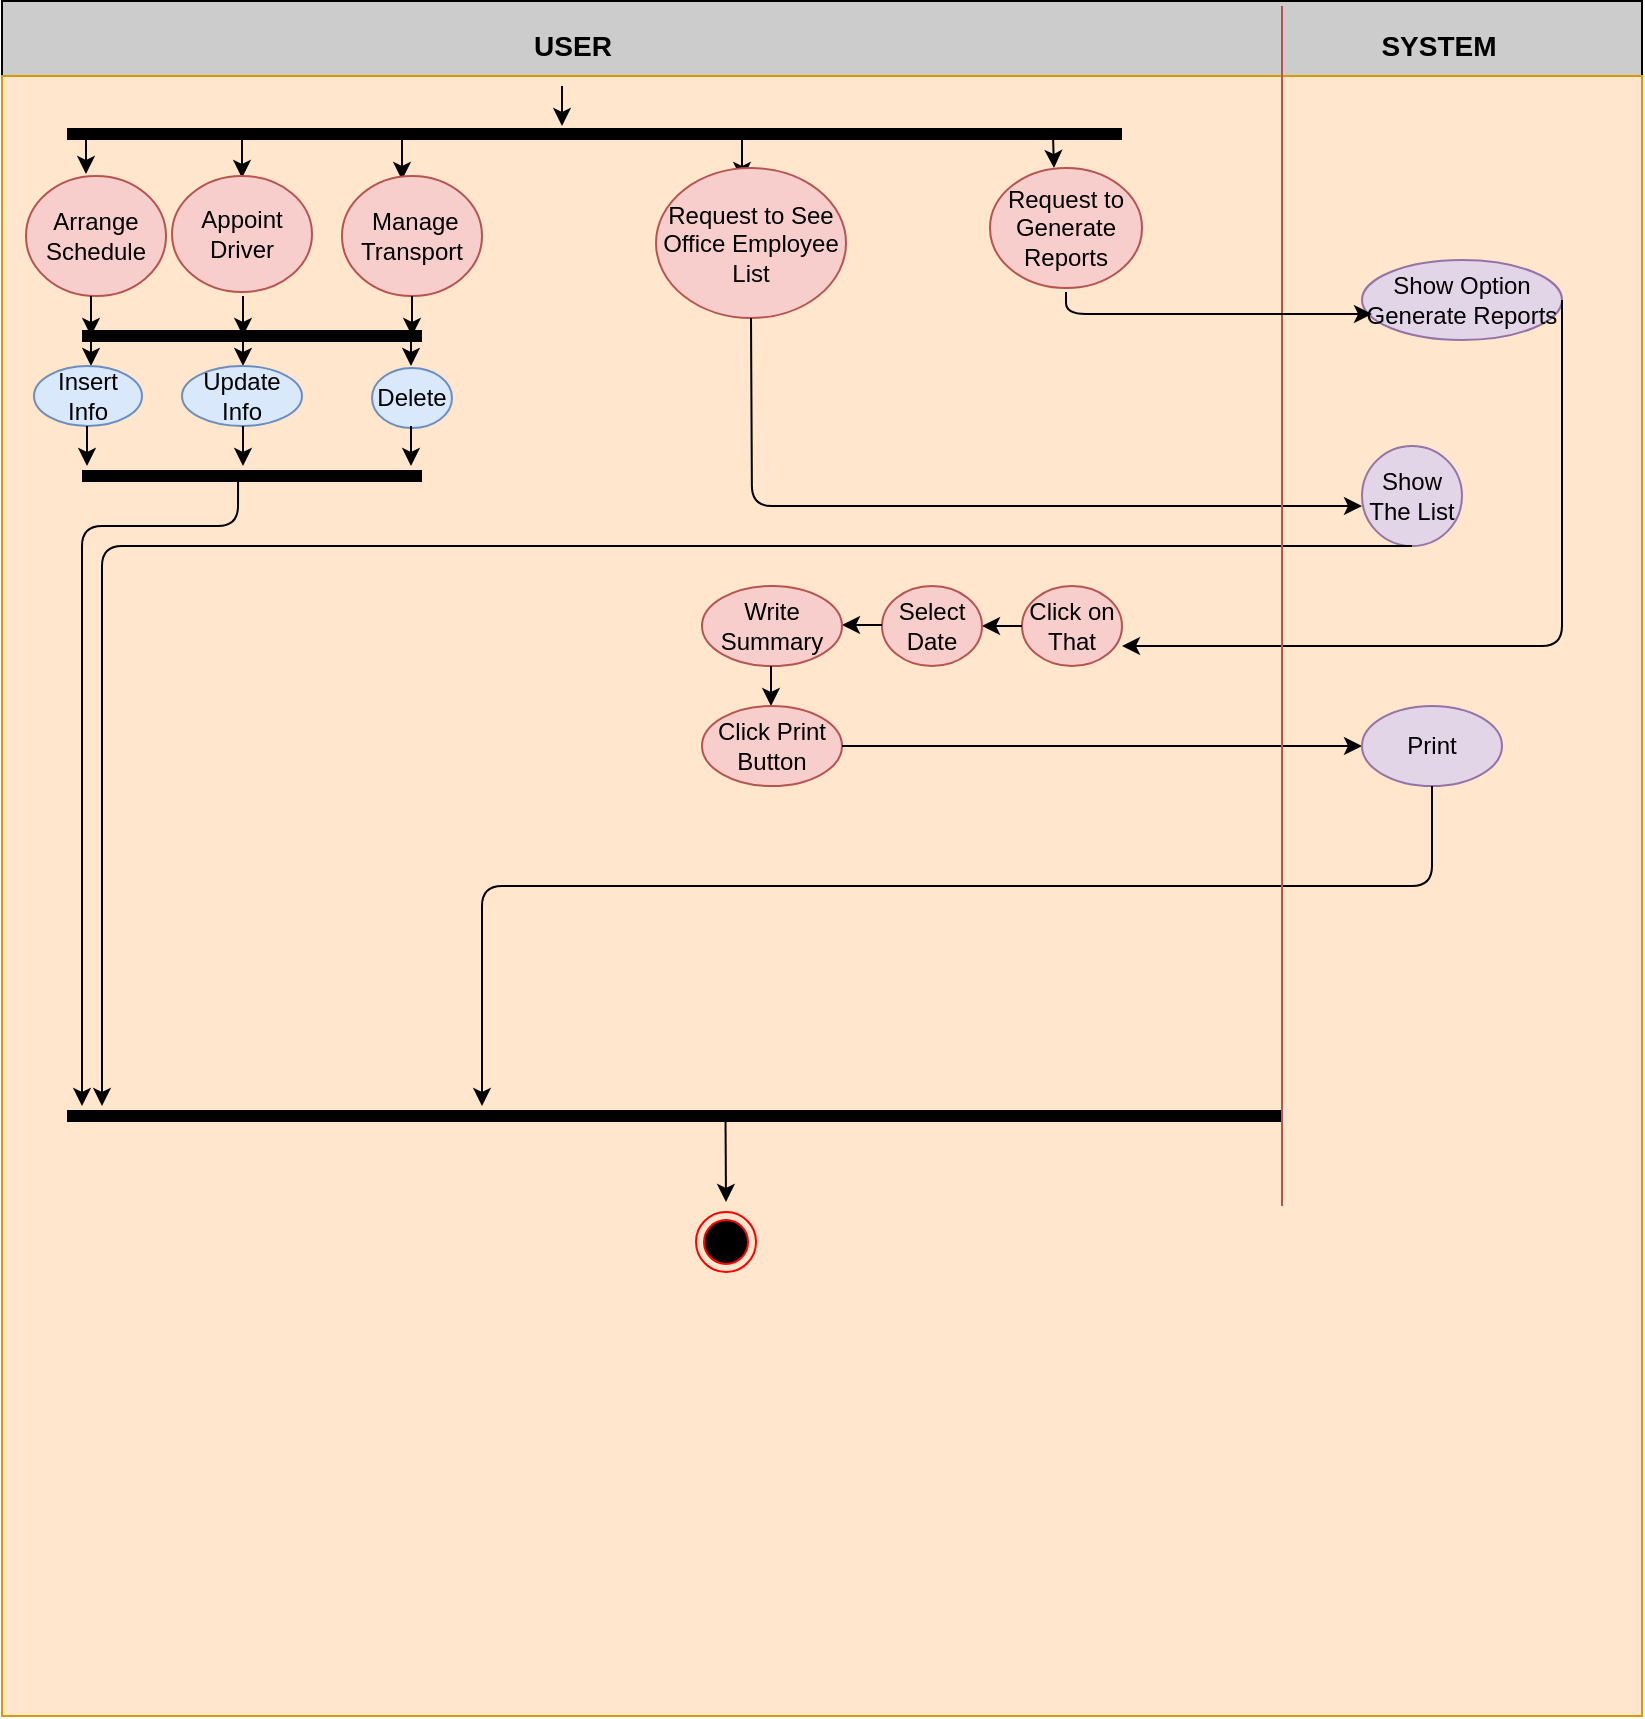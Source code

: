 <mxfile version="15.3.5" type="github">
  <diagram id="_wfkWbKzElkamheng1E5" name="Page-1">
    <mxGraphModel dx="1860" dy="756" grid="0" gridSize="10" guides="1" tooltips="1" connect="1" arrows="1" fold="1" page="1" pageScale="1" pageWidth="827" pageHeight="1169" math="0" shadow="0">
      <root>
        <mxCell id="0" />
        <mxCell id="1" parent="0" />
        <mxCell id="tYKm-1OZHqFl5Lqsl_aW-67" value="" style="rounded=0;whiteSpace=wrap;html=1;strokeColor=#000000;fillColor=#CCCCCC;" parent="1" vertex="1">
          <mxGeometry y="37.5" width="820" height="45" as="geometry" />
        </mxCell>
        <mxCell id="tYKm-1OZHqFl5Lqsl_aW-66" value="" style="whiteSpace=wrap;html=1;aspect=fixed;strokeColor=#d79b00;fillColor=#ffe6cc;" parent="1" vertex="1">
          <mxGeometry y="75" width="820" height="820" as="geometry" />
        </mxCell>
        <mxCell id="tYKm-1OZHqFl5Lqsl_aW-1" value="&lt;b&gt;&lt;font style=&quot;font-size: 14px&quot;&gt;USER&lt;/font&gt;&lt;/b&gt;" style="text;html=1;align=center;verticalAlign=middle;resizable=0;points=[];autosize=1;strokeColor=none;" parent="1" vertex="1">
          <mxGeometry x="260" y="50" width="50" height="20" as="geometry" />
        </mxCell>
        <mxCell id="tYKm-1OZHqFl5Lqsl_aW-2" value="&lt;b&gt;&lt;font style=&quot;font-size: 14px&quot;&gt;SYSTEM&lt;/font&gt;&lt;/b&gt;" style="text;html=1;align=center;verticalAlign=middle;resizable=0;points=[];autosize=1;strokeColor=none;" parent="1" vertex="1">
          <mxGeometry x="683" y="50" width="70" height="20" as="geometry" />
        </mxCell>
        <mxCell id="tYKm-1OZHqFl5Lqsl_aW-3" value="" style="shape=line;html=1;strokeWidth=6;" parent="1" vertex="1">
          <mxGeometry x="32.5" y="590" width="607.5" height="10" as="geometry" />
        </mxCell>
        <mxCell id="tYKm-1OZHqFl5Lqsl_aW-5" value="" style="endArrow=classic;html=1;" parent="1" edge="1">
          <mxGeometry width="50" height="50" relative="1" as="geometry">
            <mxPoint x="280" y="80" as="sourcePoint" />
            <mxPoint x="280" y="100" as="targetPoint" />
          </mxGeometry>
        </mxCell>
        <mxCell id="tYKm-1OZHqFl5Lqsl_aW-6" value="" style="endArrow=classic;html=1;" parent="1" edge="1">
          <mxGeometry width="50" height="50" relative="1" as="geometry">
            <mxPoint x="42" y="104" as="sourcePoint" />
            <mxPoint x="42" y="124" as="targetPoint" />
          </mxGeometry>
        </mxCell>
        <mxCell id="tYKm-1OZHqFl5Lqsl_aW-7" value="" style="endArrow=classic;html=1;" parent="1" edge="1">
          <mxGeometry width="50" height="50" relative="1" as="geometry">
            <mxPoint x="120" y="106" as="sourcePoint" />
            <mxPoint x="120" y="126" as="targetPoint" />
          </mxGeometry>
        </mxCell>
        <mxCell id="tYKm-1OZHqFl5Lqsl_aW-8" value="" style="endArrow=classic;html=1;" parent="1" edge="1">
          <mxGeometry width="50" height="50" relative="1" as="geometry">
            <mxPoint x="200" y="107" as="sourcePoint" />
            <mxPoint x="200" y="127" as="targetPoint" />
          </mxGeometry>
        </mxCell>
        <mxCell id="tYKm-1OZHqFl5Lqsl_aW-9" value="" style="endArrow=classic;html=1;" parent="1" edge="1">
          <mxGeometry width="50" height="50" relative="1" as="geometry">
            <mxPoint x="370" y="107" as="sourcePoint" />
            <mxPoint x="370" y="127" as="targetPoint" />
          </mxGeometry>
        </mxCell>
        <mxCell id="tYKm-1OZHqFl5Lqsl_aW-11" value="" style="endArrow=classic;html=1;exitX=0.874;exitY=0.7;exitDx=0;exitDy=0;exitPerimeter=0;" parent="1" edge="1">
          <mxGeometry width="50" height="50" relative="1" as="geometry">
            <mxPoint x="525.535" y="106" as="sourcePoint" />
            <mxPoint x="526" y="121" as="targetPoint" />
            <Array as="points">
              <mxPoint x="526" y="121" />
            </Array>
          </mxGeometry>
        </mxCell>
        <mxCell id="tYKm-1OZHqFl5Lqsl_aW-14" value="Arrange Schedule" style="ellipse;whiteSpace=wrap;html=1;strokeColor=#b85450;fillColor=#f8cecc;" parent="1" vertex="1">
          <mxGeometry x="12" y="125" width="70" height="60" as="geometry" />
        </mxCell>
        <mxCell id="tYKm-1OZHqFl5Lqsl_aW-15" value="&amp;nbsp;Manage Transport" style="ellipse;whiteSpace=wrap;html=1;strokeColor=#b85450;fillColor=#f8cecc;" parent="1" vertex="1">
          <mxGeometry x="170" y="125" width="70" height="60" as="geometry" />
        </mxCell>
        <mxCell id="tYKm-1OZHqFl5Lqsl_aW-16" value="Request to See Office Employee List" style="ellipse;whiteSpace=wrap;html=1;strokeColor=#b85450;fillColor=#f8cecc;" parent="1" vertex="1">
          <mxGeometry x="327" y="121" width="95" height="75" as="geometry" />
        </mxCell>
        <mxCell id="tYKm-1OZHqFl5Lqsl_aW-17" value="" style="endArrow=classic;html=1;" parent="1" edge="1">
          <mxGeometry width="50" height="50" relative="1" as="geometry">
            <mxPoint x="205" y="185" as="sourcePoint" />
            <mxPoint x="205" y="205" as="targetPoint" />
          </mxGeometry>
        </mxCell>
        <mxCell id="tYKm-1OZHqFl5Lqsl_aW-18" value="" style="endArrow=classic;html=1;" parent="1" edge="1">
          <mxGeometry width="50" height="50" relative="1" as="geometry">
            <mxPoint x="120.5" y="185" as="sourcePoint" />
            <mxPoint x="120.5" y="205" as="targetPoint" />
          </mxGeometry>
        </mxCell>
        <mxCell id="tYKm-1OZHqFl5Lqsl_aW-19" value="" style="endArrow=classic;html=1;" parent="1" edge="1">
          <mxGeometry width="50" height="50" relative="1" as="geometry">
            <mxPoint x="44.5" y="185" as="sourcePoint" />
            <mxPoint x="44.5" y="205" as="targetPoint" />
          </mxGeometry>
        </mxCell>
        <mxCell id="tYKm-1OZHqFl5Lqsl_aW-20" value="" style="shape=line;html=1;strokeWidth=6;" parent="1" vertex="1">
          <mxGeometry x="40" y="200" width="170" height="10" as="geometry" />
        </mxCell>
        <mxCell id="tYKm-1OZHqFl5Lqsl_aW-21" value="" style="endArrow=classic;html=1;" parent="1" edge="1">
          <mxGeometry width="50" height="50" relative="1" as="geometry">
            <mxPoint x="204.5" y="200" as="sourcePoint" />
            <mxPoint x="204.5" y="220" as="targetPoint" />
          </mxGeometry>
        </mxCell>
        <mxCell id="tYKm-1OZHqFl5Lqsl_aW-22" value="" style="endArrow=classic;html=1;" parent="1" edge="1">
          <mxGeometry width="50" height="50" relative="1" as="geometry">
            <mxPoint x="120.5" y="200" as="sourcePoint" />
            <mxPoint x="120.5" y="220" as="targetPoint" />
          </mxGeometry>
        </mxCell>
        <mxCell id="tYKm-1OZHqFl5Lqsl_aW-23" value="" style="endArrow=classic;html=1;" parent="1" edge="1">
          <mxGeometry width="50" height="50" relative="1" as="geometry">
            <mxPoint x="44.5" y="200" as="sourcePoint" />
            <mxPoint x="44.5" y="220" as="targetPoint" />
          </mxGeometry>
        </mxCell>
        <mxCell id="tYKm-1OZHqFl5Lqsl_aW-24" value="Insert Info" style="ellipse;whiteSpace=wrap;html=1;strokeColor=#6c8ebf;fillColor=#dae8fc;" parent="1" vertex="1">
          <mxGeometry x="16" y="220" width="54" height="30" as="geometry" />
        </mxCell>
        <mxCell id="tYKm-1OZHqFl5Lqsl_aW-25" value="Update Info" style="ellipse;whiteSpace=wrap;html=1;strokeColor=#6c8ebf;fillColor=#dae8fc;" parent="1" vertex="1">
          <mxGeometry x="90" y="220" width="60" height="30" as="geometry" />
        </mxCell>
        <mxCell id="tYKm-1OZHqFl5Lqsl_aW-26" value="Delete" style="ellipse;whiteSpace=wrap;html=1;strokeColor=#6c8ebf;fillColor=#dae8fc;" parent="1" vertex="1">
          <mxGeometry x="185" y="221" width="40" height="30" as="geometry" />
        </mxCell>
        <mxCell id="tYKm-1OZHqFl5Lqsl_aW-27" value="" style="endArrow=classic;html=1;" parent="1" edge="1">
          <mxGeometry width="50" height="50" relative="1" as="geometry">
            <mxPoint x="204.5" y="250" as="sourcePoint" />
            <mxPoint x="204.5" y="270" as="targetPoint" />
          </mxGeometry>
        </mxCell>
        <mxCell id="tYKm-1OZHqFl5Lqsl_aW-28" value="" style="endArrow=classic;html=1;" parent="1" edge="1">
          <mxGeometry width="50" height="50" relative="1" as="geometry">
            <mxPoint x="120.5" y="250" as="sourcePoint" />
            <mxPoint x="120.5" y="270" as="targetPoint" />
          </mxGeometry>
        </mxCell>
        <mxCell id="tYKm-1OZHqFl5Lqsl_aW-29" value="" style="endArrow=classic;html=1;" parent="1" edge="1">
          <mxGeometry width="50" height="50" relative="1" as="geometry">
            <mxPoint x="42.5" y="250" as="sourcePoint" />
            <mxPoint x="42.5" y="270" as="targetPoint" />
          </mxGeometry>
        </mxCell>
        <mxCell id="tYKm-1OZHqFl5Lqsl_aW-30" value="" style="shape=line;html=1;strokeWidth=6;" parent="1" vertex="1">
          <mxGeometry x="40" y="270" width="170" height="10" as="geometry" />
        </mxCell>
        <mxCell id="tYKm-1OZHqFl5Lqsl_aW-31" value="" style="endArrow=classic;html=1;exitX=0.459;exitY=0.34;exitDx=0;exitDy=0;exitPerimeter=0;" parent="1" source="tYKm-1OZHqFl5Lqsl_aW-30" edge="1">
          <mxGeometry width="50" height="50" relative="1" as="geometry">
            <mxPoint x="270" y="350" as="sourcePoint" />
            <mxPoint x="40" y="590" as="targetPoint" />
            <Array as="points">
              <mxPoint x="118" y="300" />
              <mxPoint x="40" y="300" />
            </Array>
          </mxGeometry>
        </mxCell>
        <mxCell id="tYKm-1OZHqFl5Lqsl_aW-32" value="" style="endArrow=classic;html=1;exitX=0.5;exitY=1;exitDx=0;exitDy=0;" parent="1" source="tYKm-1OZHqFl5Lqsl_aW-16" edge="1">
          <mxGeometry width="50" height="50" relative="1" as="geometry">
            <mxPoint x="270" y="60" as="sourcePoint" />
            <mxPoint x="680" y="290" as="targetPoint" />
            <Array as="points">
              <mxPoint x="375" y="290" />
            </Array>
          </mxGeometry>
        </mxCell>
        <mxCell id="tYKm-1OZHqFl5Lqsl_aW-33" value="Show The List" style="ellipse;whiteSpace=wrap;html=1;strokeColor=#9673a6;fillColor=#e1d5e7;" parent="1" vertex="1">
          <mxGeometry x="680" y="260" width="50" height="50" as="geometry" />
        </mxCell>
        <mxCell id="tYKm-1OZHqFl5Lqsl_aW-34" value="" style="endArrow=classic;html=1;exitX=0.5;exitY=1;exitDx=0;exitDy=0;" parent="1" source="tYKm-1OZHqFl5Lqsl_aW-33" edge="1">
          <mxGeometry width="50" height="50" relative="1" as="geometry">
            <mxPoint x="270" y="360" as="sourcePoint" />
            <mxPoint x="50" y="590" as="targetPoint" />
            <Array as="points">
              <mxPoint x="50" y="310" />
            </Array>
          </mxGeometry>
        </mxCell>
        <mxCell id="tYKm-1OZHqFl5Lqsl_aW-39" value="Request to Generate Reports" style="ellipse;whiteSpace=wrap;html=1;strokeColor=#b85450;fillColor=#f8cecc;" parent="1" vertex="1">
          <mxGeometry x="494" y="121" width="76" height="60" as="geometry" />
        </mxCell>
        <mxCell id="tYKm-1OZHqFl5Lqsl_aW-41" value="Show Option Generate Reports" style="ellipse;whiteSpace=wrap;html=1;strokeColor=#9673a6;fillColor=#e1d5e7;" parent="1" vertex="1">
          <mxGeometry x="680" y="167" width="100" height="40" as="geometry" />
        </mxCell>
        <mxCell id="tYKm-1OZHqFl5Lqsl_aW-42" value="" style="endArrow=classic;html=1;exitX=1;exitY=0.5;exitDx=0;exitDy=0;" parent="1" source="tYKm-1OZHqFl5Lqsl_aW-41" edge="1">
          <mxGeometry width="50" height="50" relative="1" as="geometry">
            <mxPoint x="710" y="310" as="sourcePoint" />
            <mxPoint x="560" y="360" as="targetPoint" />
            <Array as="points">
              <mxPoint x="780" y="360" />
            </Array>
          </mxGeometry>
        </mxCell>
        <mxCell id="tYKm-1OZHqFl5Lqsl_aW-43" value="Click on That" style="ellipse;whiteSpace=wrap;html=1;strokeColor=#b85450;fillColor=#f8cecc;" parent="1" vertex="1">
          <mxGeometry x="510" y="330" width="50" height="40" as="geometry" />
        </mxCell>
        <mxCell id="tYKm-1OZHqFl5Lqsl_aW-45" value="" style="endArrow=classic;html=1;exitX=0;exitY=0.5;exitDx=0;exitDy=0;" parent="1" source="tYKm-1OZHqFl5Lqsl_aW-43" edge="1">
          <mxGeometry width="50" height="50" relative="1" as="geometry">
            <mxPoint x="710" y="310" as="sourcePoint" />
            <mxPoint x="490" y="350" as="targetPoint" />
          </mxGeometry>
        </mxCell>
        <mxCell id="tYKm-1OZHqFl5Lqsl_aW-46" value="Select Date" style="ellipse;whiteSpace=wrap;html=1;strokeColor=#b85450;fillColor=#f8cecc;" parent="1" vertex="1">
          <mxGeometry x="440" y="330" width="50" height="40" as="geometry" />
        </mxCell>
        <mxCell id="tYKm-1OZHqFl5Lqsl_aW-48" value="" style="endArrow=classic;html=1;exitX=0;exitY=0.5;exitDx=0;exitDy=0;" parent="1" edge="1">
          <mxGeometry width="50" height="50" relative="1" as="geometry">
            <mxPoint x="440" y="349.5" as="sourcePoint" />
            <mxPoint x="420" y="349.5" as="targetPoint" />
          </mxGeometry>
        </mxCell>
        <mxCell id="tYKm-1OZHqFl5Lqsl_aW-49" value="Write Summary" style="ellipse;whiteSpace=wrap;html=1;strokeColor=#b85450;fillColor=#f8cecc;" parent="1" vertex="1">
          <mxGeometry x="350" y="330" width="70" height="40" as="geometry" />
        </mxCell>
        <mxCell id="tYKm-1OZHqFl5Lqsl_aW-50" value="" style="endArrow=classic;html=1;" parent="1" edge="1">
          <mxGeometry width="50" height="50" relative="1" as="geometry">
            <mxPoint x="384.5" y="370" as="sourcePoint" />
            <mxPoint x="384.5" y="390" as="targetPoint" />
          </mxGeometry>
        </mxCell>
        <mxCell id="tYKm-1OZHqFl5Lqsl_aW-51" value="Click Print Button" style="ellipse;whiteSpace=wrap;html=1;strokeColor=#b85450;fillColor=#f8cecc;" parent="1" vertex="1">
          <mxGeometry x="350" y="390" width="70" height="40" as="geometry" />
        </mxCell>
        <mxCell id="tYKm-1OZHqFl5Lqsl_aW-52" value="" style="endArrow=classic;html=1;exitX=1;exitY=0.5;exitDx=0;exitDy=0;" parent="1" source="tYKm-1OZHqFl5Lqsl_aW-51" edge="1">
          <mxGeometry width="50" height="50" relative="1" as="geometry">
            <mxPoint x="380" y="310" as="sourcePoint" />
            <mxPoint x="680" y="410" as="targetPoint" />
          </mxGeometry>
        </mxCell>
        <mxCell id="tYKm-1OZHqFl5Lqsl_aW-53" value="Print" style="ellipse;whiteSpace=wrap;html=1;strokeColor=#9673a6;fillColor=#e1d5e7;" parent="1" vertex="1">
          <mxGeometry x="680" y="390" width="70" height="40" as="geometry" />
        </mxCell>
        <mxCell id="tYKm-1OZHqFl5Lqsl_aW-54" value="" style="endArrow=classic;html=1;exitX=0.5;exitY=1;exitDx=0;exitDy=0;" parent="1" source="tYKm-1OZHqFl5Lqsl_aW-53" edge="1">
          <mxGeometry width="50" height="50" relative="1" as="geometry">
            <mxPoint x="380" y="420" as="sourcePoint" />
            <mxPoint x="240" y="590" as="targetPoint" />
            <Array as="points">
              <mxPoint x="715" y="480" />
              <mxPoint x="240" y="480" />
            </Array>
          </mxGeometry>
        </mxCell>
        <mxCell id="tYKm-1OZHqFl5Lqsl_aW-62" value="" style="shape=line;html=1;strokeWidth=6;" parent="1" vertex="1">
          <mxGeometry x="32.5" y="99" width="527.5" height="10" as="geometry" />
        </mxCell>
        <mxCell id="tYKm-1OZHqFl5Lqsl_aW-63" value="" style="endArrow=none;html=1;fillColor=#f8cecc;strokeColor=#b85450;" parent="1" edge="1">
          <mxGeometry width="50" height="50" relative="1" as="geometry">
            <mxPoint x="640" y="640" as="sourcePoint" />
            <mxPoint x="640" y="40" as="targetPoint" />
          </mxGeometry>
        </mxCell>
        <mxCell id="tYKm-1OZHqFl5Lqsl_aW-64" value="" style="endArrow=classic;html=1;exitX=0.542;exitY=0.986;exitDx=0;exitDy=0;exitPerimeter=0;" parent="1" edge="1">
          <mxGeometry width="50" height="50" relative="1" as="geometry">
            <mxPoint x="361.765" y="597.86" as="sourcePoint" />
            <mxPoint x="362" y="638" as="targetPoint" />
          </mxGeometry>
        </mxCell>
        <mxCell id="tYKm-1OZHqFl5Lqsl_aW-65" value="" style="ellipse;html=1;shape=endState;fillColor=#000000;strokeColor=#ff0000;" parent="1" vertex="1">
          <mxGeometry x="347" y="643" width="30" height="30" as="geometry" />
        </mxCell>
        <mxCell id="Clt-hrLnbmjU5YiTPSkA-1" value="Appoint&lt;br&gt;Driver" style="ellipse;whiteSpace=wrap;html=1;strokeColor=#b85450;fillColor=#f8cecc;" parent="1" vertex="1">
          <mxGeometry x="85" y="125" width="70" height="58" as="geometry" />
        </mxCell>
        <mxCell id="Clt-hrLnbmjU5YiTPSkA-2" value="" style="endArrow=classic;html=1;sourcePerimeterSpacing=8;targetPerimeterSpacing=8;strokeColor=#000000;exitX=0.5;exitY=1;exitDx=0;exitDy=0;" parent="1" edge="1">
          <mxGeometry width="50" height="50" relative="1" as="geometry">
            <mxPoint x="532" y="183" as="sourcePoint" />
            <mxPoint x="685" y="194" as="targetPoint" />
            <Array as="points">
              <mxPoint x="532" y="194" />
            </Array>
          </mxGeometry>
        </mxCell>
      </root>
    </mxGraphModel>
  </diagram>
</mxfile>

